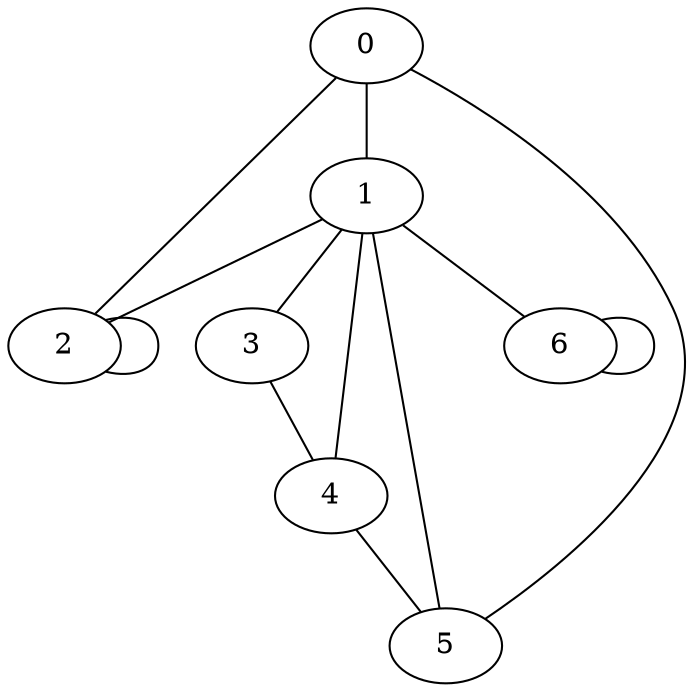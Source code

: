 graph orig_graph {
	0[fillcolor=white];
	1[fillcolor=white];
	2[fillcolor=white];
	3[fillcolor=white];
	4[fillcolor=white];
	5[fillcolor=white];
	6[fillcolor=white];
	0--1;
	0--2;
	0--5;
	1--2;
	1--3;
	1--4;
	1--5;
	1--6;
	2--2;
	3--4;
	4--5;
	6--6;
	}
